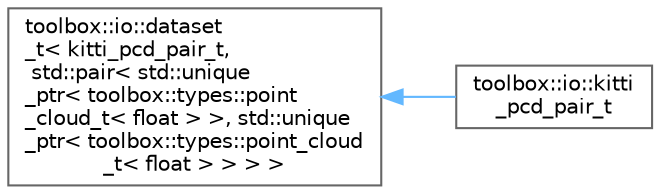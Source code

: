 digraph "Graphical Class Hierarchy"
{
 // LATEX_PDF_SIZE
  bgcolor="transparent";
  edge [fontname=Helvetica,fontsize=10,labelfontname=Helvetica,labelfontsize=10];
  node [fontname=Helvetica,fontsize=10,shape=box,height=0.2,width=0.4];
  rankdir="LR";
  Node0 [id="Node000000",label="toolbox::io::dataset\l_t\< kitti_pcd_pair_t,\l std::pair\< std::unique\l_ptr\< toolbox::types::point\l_cloud_t\< float \> \>, std::unique\l_ptr\< toolbox::types::point_cloud\l_t\< float \> \> \> \>",height=0.2,width=0.4,color="grey40", fillcolor="white", style="filled",URL="$classtoolbox_1_1io_1_1dataset__t.html",tooltip=" "];
  Node0 -> Node1 [id="edge69_Node000000_Node000001",dir="back",color="steelblue1",style="solid",tooltip=" "];
  Node1 [id="Node000001",label="toolbox::io::kitti\l_pcd_pair_t",height=0.2,width=0.4,color="grey40", fillcolor="white", style="filled",URL="$classtoolbox_1_1io_1_1kitti__pcd__pair__t.html",tooltip="KITTI点云对数据集类/KITTI point cloud pair dataset class."];
}
